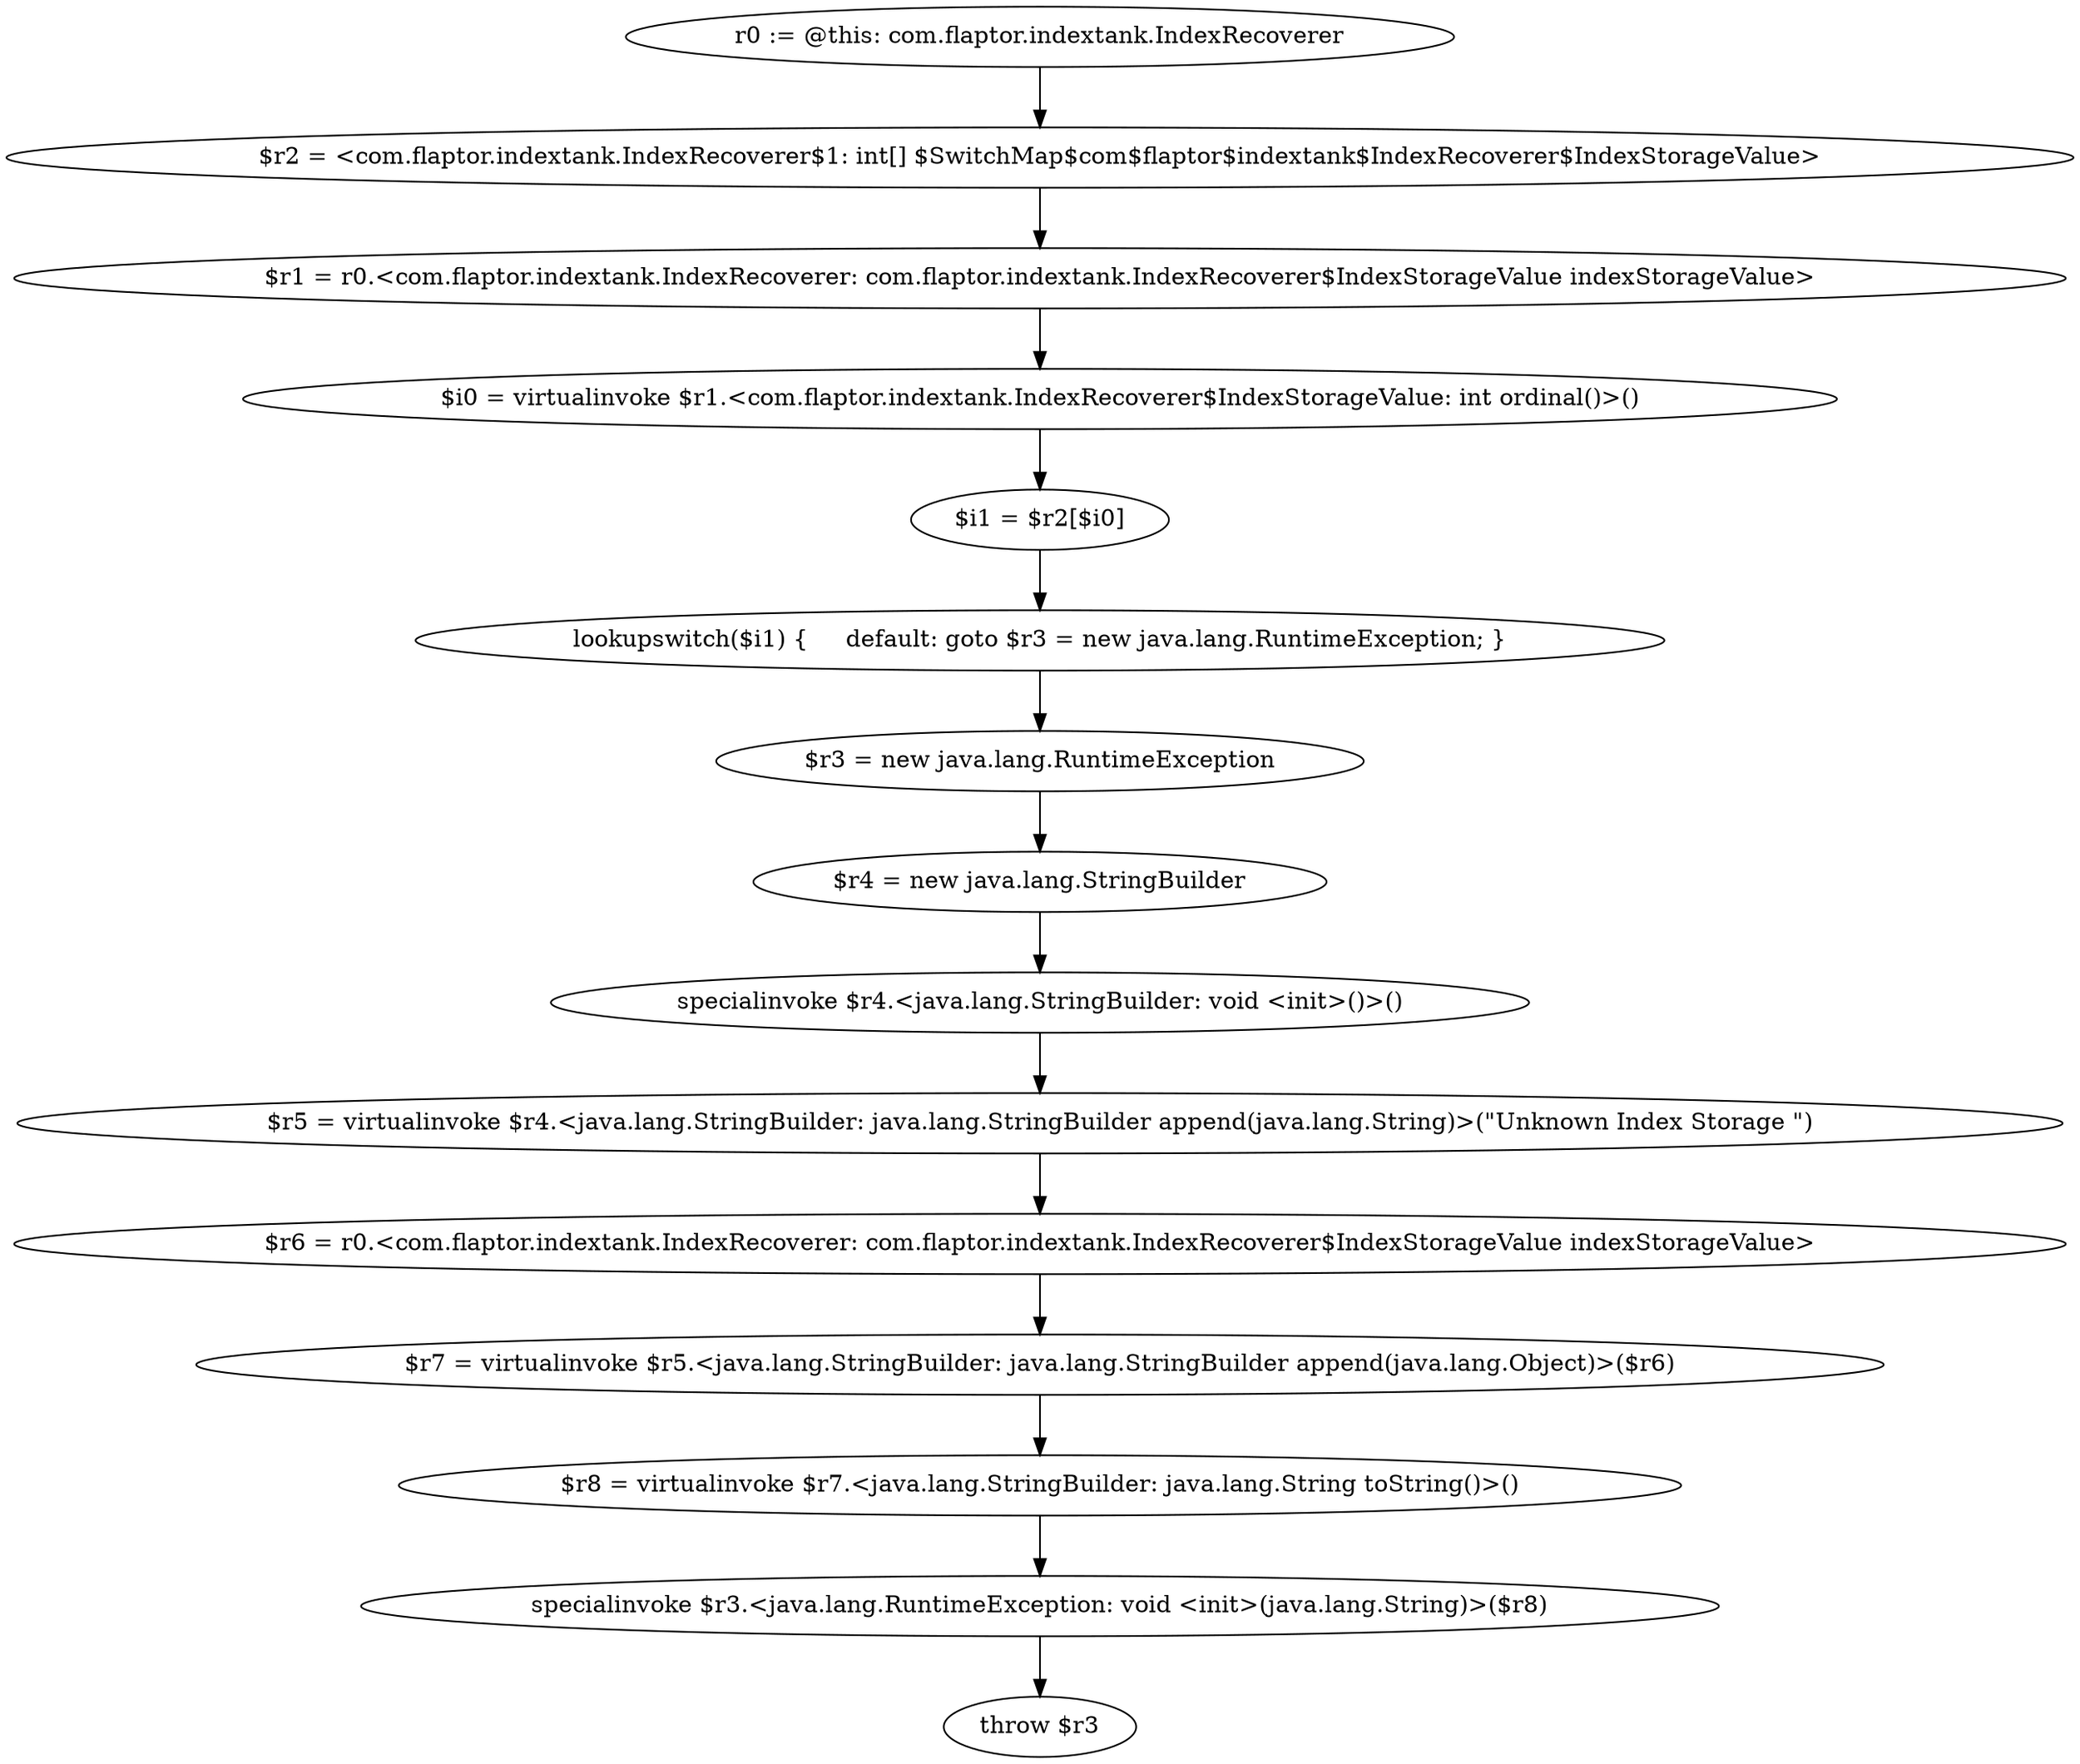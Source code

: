 digraph "unitGraph" {
    "r0 := @this: com.flaptor.indextank.IndexRecoverer"
    "$r2 = <com.flaptor.indextank.IndexRecoverer$1: int[] $SwitchMap$com$flaptor$indextank$IndexRecoverer$IndexStorageValue>"
    "$r1 = r0.<com.flaptor.indextank.IndexRecoverer: com.flaptor.indextank.IndexRecoverer$IndexStorageValue indexStorageValue>"
    "$i0 = virtualinvoke $r1.<com.flaptor.indextank.IndexRecoverer$IndexStorageValue: int ordinal()>()"
    "$i1 = $r2[$i0]"
    "lookupswitch($i1) {     default: goto $r3 = new java.lang.RuntimeException; }"
    "$r3 = new java.lang.RuntimeException"
    "$r4 = new java.lang.StringBuilder"
    "specialinvoke $r4.<java.lang.StringBuilder: void <init>()>()"
    "$r5 = virtualinvoke $r4.<java.lang.StringBuilder: java.lang.StringBuilder append(java.lang.String)>(\"Unknown Index Storage \")"
    "$r6 = r0.<com.flaptor.indextank.IndexRecoverer: com.flaptor.indextank.IndexRecoverer$IndexStorageValue indexStorageValue>"
    "$r7 = virtualinvoke $r5.<java.lang.StringBuilder: java.lang.StringBuilder append(java.lang.Object)>($r6)"
    "$r8 = virtualinvoke $r7.<java.lang.StringBuilder: java.lang.String toString()>()"
    "specialinvoke $r3.<java.lang.RuntimeException: void <init>(java.lang.String)>($r8)"
    "throw $r3"
    "r0 := @this: com.flaptor.indextank.IndexRecoverer"->"$r2 = <com.flaptor.indextank.IndexRecoverer$1: int[] $SwitchMap$com$flaptor$indextank$IndexRecoverer$IndexStorageValue>";
    "$r2 = <com.flaptor.indextank.IndexRecoverer$1: int[] $SwitchMap$com$flaptor$indextank$IndexRecoverer$IndexStorageValue>"->"$r1 = r0.<com.flaptor.indextank.IndexRecoverer: com.flaptor.indextank.IndexRecoverer$IndexStorageValue indexStorageValue>";
    "$r1 = r0.<com.flaptor.indextank.IndexRecoverer: com.flaptor.indextank.IndexRecoverer$IndexStorageValue indexStorageValue>"->"$i0 = virtualinvoke $r1.<com.flaptor.indextank.IndexRecoverer$IndexStorageValue: int ordinal()>()";
    "$i0 = virtualinvoke $r1.<com.flaptor.indextank.IndexRecoverer$IndexStorageValue: int ordinal()>()"->"$i1 = $r2[$i0]";
    "$i1 = $r2[$i0]"->"lookupswitch($i1) {     default: goto $r3 = new java.lang.RuntimeException; }";
    "lookupswitch($i1) {     default: goto $r3 = new java.lang.RuntimeException; }"->"$r3 = new java.lang.RuntimeException";
    "$r3 = new java.lang.RuntimeException"->"$r4 = new java.lang.StringBuilder";
    "$r4 = new java.lang.StringBuilder"->"specialinvoke $r4.<java.lang.StringBuilder: void <init>()>()";
    "specialinvoke $r4.<java.lang.StringBuilder: void <init>()>()"->"$r5 = virtualinvoke $r4.<java.lang.StringBuilder: java.lang.StringBuilder append(java.lang.String)>(\"Unknown Index Storage \")";
    "$r5 = virtualinvoke $r4.<java.lang.StringBuilder: java.lang.StringBuilder append(java.lang.String)>(\"Unknown Index Storage \")"->"$r6 = r0.<com.flaptor.indextank.IndexRecoverer: com.flaptor.indextank.IndexRecoverer$IndexStorageValue indexStorageValue>";
    "$r6 = r0.<com.flaptor.indextank.IndexRecoverer: com.flaptor.indextank.IndexRecoverer$IndexStorageValue indexStorageValue>"->"$r7 = virtualinvoke $r5.<java.lang.StringBuilder: java.lang.StringBuilder append(java.lang.Object)>($r6)";
    "$r7 = virtualinvoke $r5.<java.lang.StringBuilder: java.lang.StringBuilder append(java.lang.Object)>($r6)"->"$r8 = virtualinvoke $r7.<java.lang.StringBuilder: java.lang.String toString()>()";
    "$r8 = virtualinvoke $r7.<java.lang.StringBuilder: java.lang.String toString()>()"->"specialinvoke $r3.<java.lang.RuntimeException: void <init>(java.lang.String)>($r8)";
    "specialinvoke $r3.<java.lang.RuntimeException: void <init>(java.lang.String)>($r8)"->"throw $r3";
}
